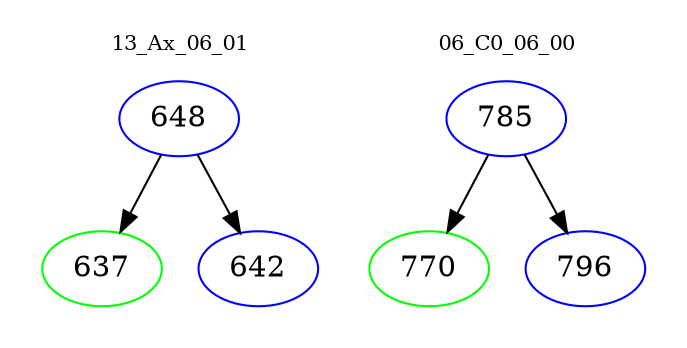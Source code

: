 digraph{
subgraph cluster_0 {
color = white
label = "13_Ax_06_01";
fontsize=10;
T0_648 [label="648", color="blue"]
T0_648 -> T0_637 [color="black"]
T0_637 [label="637", color="green"]
T0_648 -> T0_642 [color="black"]
T0_642 [label="642", color="blue"]
}
subgraph cluster_1 {
color = white
label = "06_C0_06_00";
fontsize=10;
T1_785 [label="785", color="blue"]
T1_785 -> T1_770 [color="black"]
T1_770 [label="770", color="green"]
T1_785 -> T1_796 [color="black"]
T1_796 [label="796", color="blue"]
}
}

